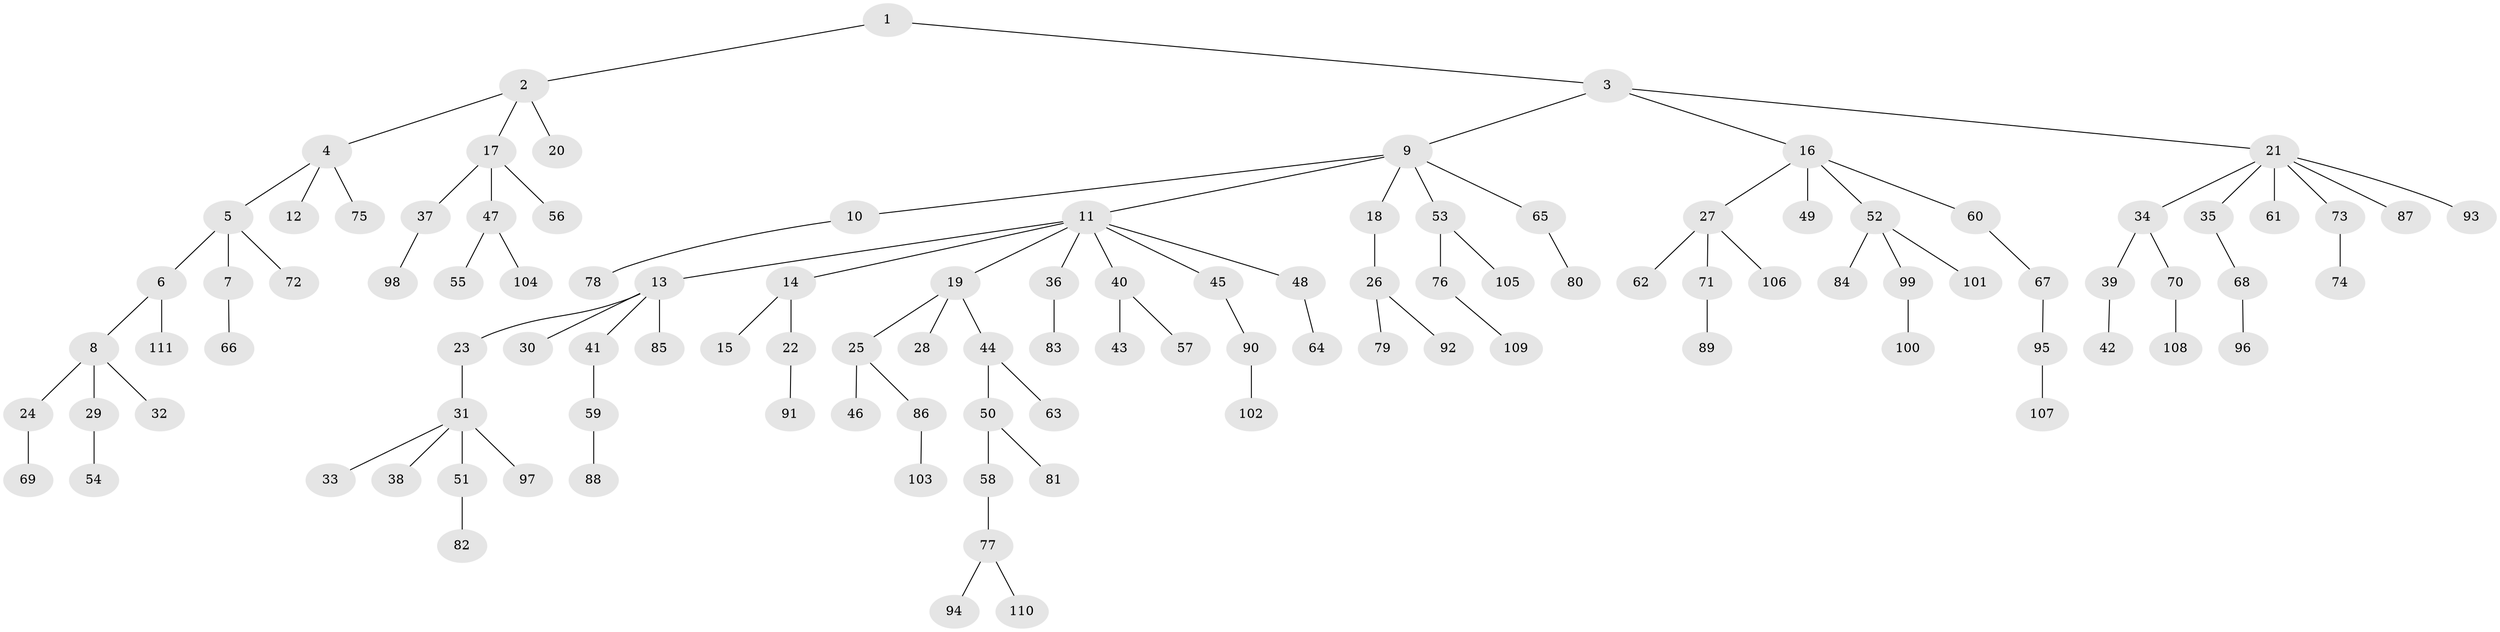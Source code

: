 // coarse degree distribution, {4: 0.07692307692307693, 3: 0.11538461538461539, 2: 0.23076923076923078, 7: 0.01282051282051282, 8: 0.01282051282051282, 1: 0.5256410256410257, 5: 0.01282051282051282, 6: 0.01282051282051282}
// Generated by graph-tools (version 1.1) at 2025/52/02/27/25 19:52:13]
// undirected, 111 vertices, 110 edges
graph export_dot {
graph [start="1"]
  node [color=gray90,style=filled];
  1;
  2;
  3;
  4;
  5;
  6;
  7;
  8;
  9;
  10;
  11;
  12;
  13;
  14;
  15;
  16;
  17;
  18;
  19;
  20;
  21;
  22;
  23;
  24;
  25;
  26;
  27;
  28;
  29;
  30;
  31;
  32;
  33;
  34;
  35;
  36;
  37;
  38;
  39;
  40;
  41;
  42;
  43;
  44;
  45;
  46;
  47;
  48;
  49;
  50;
  51;
  52;
  53;
  54;
  55;
  56;
  57;
  58;
  59;
  60;
  61;
  62;
  63;
  64;
  65;
  66;
  67;
  68;
  69;
  70;
  71;
  72;
  73;
  74;
  75;
  76;
  77;
  78;
  79;
  80;
  81;
  82;
  83;
  84;
  85;
  86;
  87;
  88;
  89;
  90;
  91;
  92;
  93;
  94;
  95;
  96;
  97;
  98;
  99;
  100;
  101;
  102;
  103;
  104;
  105;
  106;
  107;
  108;
  109;
  110;
  111;
  1 -- 2;
  1 -- 3;
  2 -- 4;
  2 -- 17;
  2 -- 20;
  3 -- 9;
  3 -- 16;
  3 -- 21;
  4 -- 5;
  4 -- 12;
  4 -- 75;
  5 -- 6;
  5 -- 7;
  5 -- 72;
  6 -- 8;
  6 -- 111;
  7 -- 66;
  8 -- 24;
  8 -- 29;
  8 -- 32;
  9 -- 10;
  9 -- 11;
  9 -- 18;
  9 -- 53;
  9 -- 65;
  10 -- 78;
  11 -- 13;
  11 -- 14;
  11 -- 19;
  11 -- 36;
  11 -- 40;
  11 -- 45;
  11 -- 48;
  13 -- 23;
  13 -- 30;
  13 -- 41;
  13 -- 85;
  14 -- 15;
  14 -- 22;
  16 -- 27;
  16 -- 49;
  16 -- 52;
  16 -- 60;
  17 -- 37;
  17 -- 47;
  17 -- 56;
  18 -- 26;
  19 -- 25;
  19 -- 28;
  19 -- 44;
  21 -- 34;
  21 -- 35;
  21 -- 61;
  21 -- 73;
  21 -- 87;
  21 -- 93;
  22 -- 91;
  23 -- 31;
  24 -- 69;
  25 -- 46;
  25 -- 86;
  26 -- 79;
  26 -- 92;
  27 -- 62;
  27 -- 71;
  27 -- 106;
  29 -- 54;
  31 -- 33;
  31 -- 38;
  31 -- 51;
  31 -- 97;
  34 -- 39;
  34 -- 70;
  35 -- 68;
  36 -- 83;
  37 -- 98;
  39 -- 42;
  40 -- 43;
  40 -- 57;
  41 -- 59;
  44 -- 50;
  44 -- 63;
  45 -- 90;
  47 -- 55;
  47 -- 104;
  48 -- 64;
  50 -- 58;
  50 -- 81;
  51 -- 82;
  52 -- 84;
  52 -- 99;
  52 -- 101;
  53 -- 76;
  53 -- 105;
  58 -- 77;
  59 -- 88;
  60 -- 67;
  65 -- 80;
  67 -- 95;
  68 -- 96;
  70 -- 108;
  71 -- 89;
  73 -- 74;
  76 -- 109;
  77 -- 94;
  77 -- 110;
  86 -- 103;
  90 -- 102;
  95 -- 107;
  99 -- 100;
}
